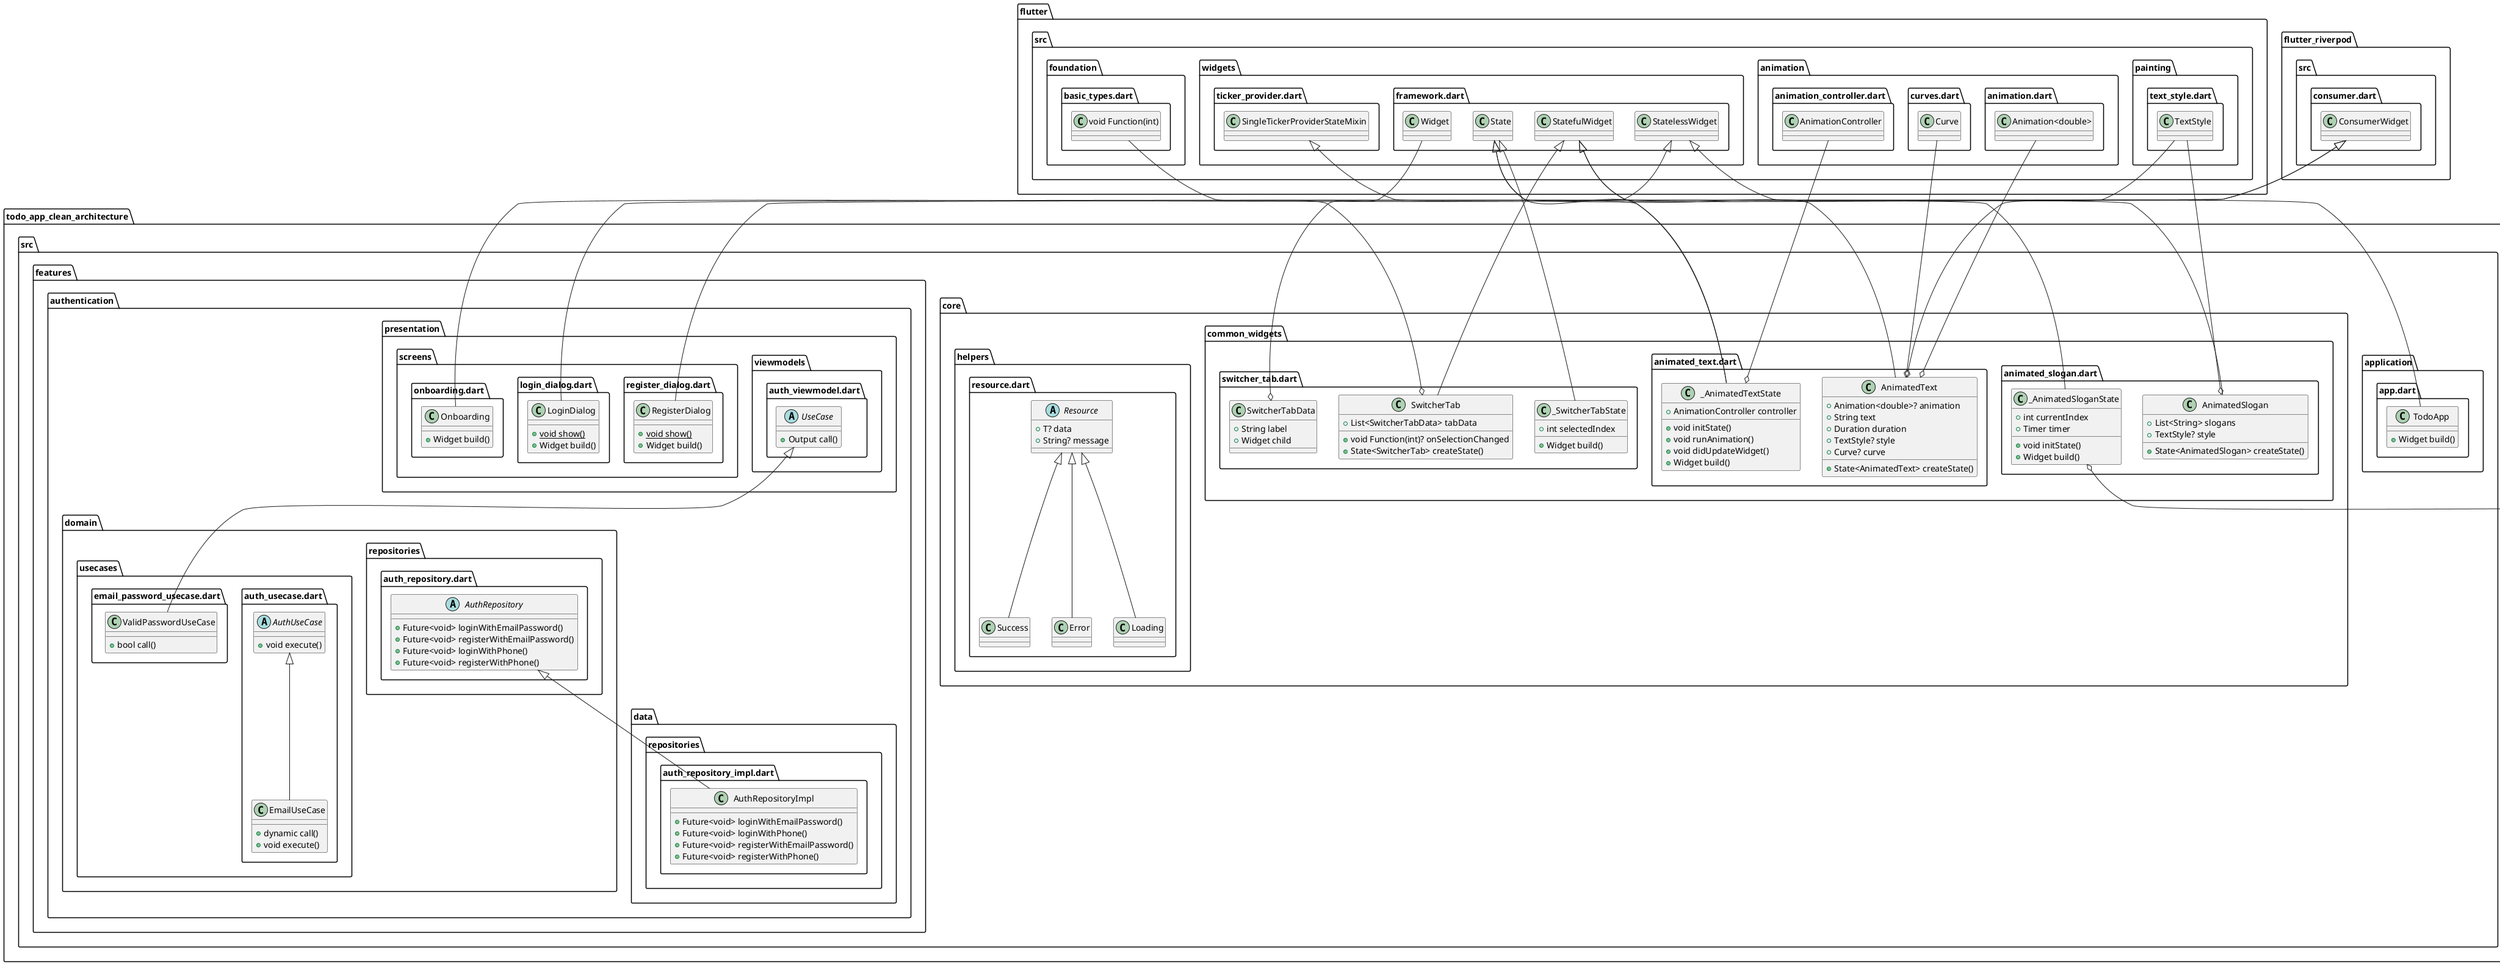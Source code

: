 @startuml
set namespaceSeparator ::

class "todo_app_clean_architecture::firebase_options.dart::DefaultFirebaseOptions" {
  {static} +FirebaseOptions web
  {static} +FirebaseOptions android
  {static} +FirebaseOptions ios
  {static} +FirebaseOptions currentPlatform
}

"todo_app_clean_architecture::firebase_options.dart::DefaultFirebaseOptions" o-- "firebase_core_platform_interface::firebase_core_platform_interface.dart::FirebaseOptions"

class "todo_app_clean_architecture::generated::assets.dart::Assets" {
  {static} +String assetsOnboard
}

class "todo_app_clean_architecture::src::application::app.dart::TodoApp" {
  +Widget build()
}

"flutter::src::widgets::framework.dart::StatelessWidget" <|-- "todo_app_clean_architecture::src::application::app.dart::TodoApp"

class "todo_app_clean_architecture::src::core::common_widgets::animated_slogan.dart::AnimatedSlogan" {
  +List<String> slogans
  +TextStyle? style
  +State<AnimatedSlogan> createState()
}

"todo_app_clean_architecture::src::core::common_widgets::animated_slogan.dart::AnimatedSlogan" o-- "flutter::src::painting::text_style.dart::TextStyle"
"flutter::src::widgets::framework.dart::StatefulWidget" <|-- "todo_app_clean_architecture::src::core::common_widgets::animated_slogan.dart::AnimatedSlogan"

class "todo_app_clean_architecture::src::core::common_widgets::animated_slogan.dart::_AnimatedSloganState" {
  +int currentIndex
  +Timer timer
  +void initState()
  +Widget build()
}

"todo_app_clean_architecture::src::core::common_widgets::animated_slogan.dart::_AnimatedSloganState" o-- "dart::async::Timer"
"flutter::src::widgets::framework.dart::State" <|-- "todo_app_clean_architecture::src::core::common_widgets::animated_slogan.dart::_AnimatedSloganState"

class "todo_app_clean_architecture::src::core::common_widgets::animated_text.dart::AnimatedText" {
  +Animation<double>? animation
  +String text
  +Duration duration
  +TextStyle? style
  +Curve? curve
  +State<AnimatedText> createState()
}

"todo_app_clean_architecture::src::core::common_widgets::animated_text.dart::AnimatedText" o-- "flutter::src::animation::animation.dart::Animation<double>"
"todo_app_clean_architecture::src::core::common_widgets::animated_text.dart::AnimatedText" o-- "flutter::src::painting::text_style.dart::TextStyle"
"todo_app_clean_architecture::src::core::common_widgets::animated_text.dart::AnimatedText" o-- "flutter::src::animation::curves.dart::Curve"
"flutter::src::widgets::framework.dart::StatefulWidget" <|-- "todo_app_clean_architecture::src::core::common_widgets::animated_text.dart::AnimatedText"

class "todo_app_clean_architecture::src::core::common_widgets::animated_text.dart::_AnimatedTextState" {
  +AnimationController controller
  +void initState()
  +void runAnimation()
  +void didUpdateWidget()
  +Widget build()
}

"todo_app_clean_architecture::src::core::common_widgets::animated_text.dart::_AnimatedTextState" o-- "flutter::src::animation::animation_controller.dart::AnimationController"
"flutter::src::widgets::framework.dart::State" <|-- "todo_app_clean_architecture::src::core::common_widgets::animated_text.dart::_AnimatedTextState"
"flutter::src::widgets::ticker_provider.dart::SingleTickerProviderStateMixin" <|-- "todo_app_clean_architecture::src::core::common_widgets::animated_text.dart::_AnimatedTextState"

class "todo_app_clean_architecture::src::core::common_widgets::switcher_tab.dart::SwitcherTabData" {
  +String label
  +Widget child
}

"todo_app_clean_architecture::src::core::common_widgets::switcher_tab.dart::SwitcherTabData" o-- "flutter::src::widgets::framework.dart::Widget"

class "todo_app_clean_architecture::src::core::common_widgets::switcher_tab.dart::SwitcherTab" {
  +List<SwitcherTabData> tabData
  +void Function(int)? onSelectionChanged
  +State<SwitcherTab> createState()
}

"todo_app_clean_architecture::src::core::common_widgets::switcher_tab.dart::SwitcherTab" o-- "flutter::src::foundation::basic_types.dart::void Function(int)"
"flutter::src::widgets::framework.dart::StatefulWidget" <|-- "todo_app_clean_architecture::src::core::common_widgets::switcher_tab.dart::SwitcherTab"

class "todo_app_clean_architecture::src::core::common_widgets::switcher_tab.dart::_SwitcherTabState" {
  +int selectedIndex
  +Widget build()
}

"flutter::src::widgets::framework.dart::State" <|-- "todo_app_clean_architecture::src::core::common_widgets::switcher_tab.dart::_SwitcherTabState"

abstract class "todo_app_clean_architecture::src::core::helpers::resource.dart::Resource" {
  +T? data
  +String? message
}

class "todo_app_clean_architecture::src::core::helpers::resource.dart::Success" {
}

"todo_app_clean_architecture::src::core::helpers::resource.dart::Resource" <|-- "todo_app_clean_architecture::src::core::helpers::resource.dart::Success"

class "todo_app_clean_architecture::src::core::helpers::resource.dart::Error" {
}

"todo_app_clean_architecture::src::core::helpers::resource.dart::Resource" <|-- "todo_app_clean_architecture::src::core::helpers::resource.dart::Error"

class "todo_app_clean_architecture::src::core::helpers::resource.dart::Loading" {
}

"todo_app_clean_architecture::src::core::helpers::resource.dart::Resource" <|-- "todo_app_clean_architecture::src::core::helpers::resource.dart::Loading"

class "todo_app_clean_architecture::src::features::authentication::data::repositories::auth_repository_impl.dart::AuthRepositoryImpl" {
  +Future<void> loginWithEmailPassword()
  +Future<void> loginWithPhone()
  +Future<void> registerWithEmailPassword()
  +Future<void> registerWithPhone()
}

"todo_app_clean_architecture::src::features::authentication::domain::repositories::auth_repository.dart::AuthRepository" <|-- "todo_app_clean_architecture::src::features::authentication::data::repositories::auth_repository_impl.dart::AuthRepositoryImpl"

abstract class "todo_app_clean_architecture::src::features::authentication::domain::repositories::auth_repository.dart::AuthRepository" {
  +Future<void> loginWithEmailPassword()
  +Future<void> registerWithEmailPassword()
  +Future<void> loginWithPhone()
  +Future<void> registerWithPhone()
}

abstract class "todo_app_clean_architecture::src::features::authentication::domain::usecases::auth_usecase.dart::AuthUseCase" {
  +void execute()
}

class "todo_app_clean_architecture::src::features::authentication::domain::usecases::auth_usecase.dart::EmailUseCase" {
  +dynamic call()
  +void execute()
}

"todo_app_clean_architecture::src::features::authentication::domain::usecases::auth_usecase.dart::AuthUseCase" <|-- "todo_app_clean_architecture::src::features::authentication::domain::usecases::auth_usecase.dart::EmailUseCase"

class "todo_app_clean_architecture::src::features::authentication::domain::usecases::email_password_usecase.dart::ValidPasswordUseCase" {
  +bool call()
}

"todo_app_clean_architecture::src::features::authentication::presentation::viewmodels::auth_viewmodel.dart::UseCase" <|-- "todo_app_clean_architecture::src::features::authentication::domain::usecases::email_password_usecase.dart::ValidPasswordUseCase"

class "todo_app_clean_architecture::src::features::authentication::presentation::screens::login_dialog.dart::LoginDialog" {
  {static} +void show()
  +Widget build()
}

"flutter_riverpod::src::consumer.dart::ConsumerWidget" <|-- "todo_app_clean_architecture::src::features::authentication::presentation::screens::login_dialog.dart::LoginDialog"

class "todo_app_clean_architecture::src::features::authentication::presentation::screens::onboarding.dart::Onboarding" {
  +Widget build()
}

"flutter::src::widgets::framework.dart::StatelessWidget" <|-- "todo_app_clean_architecture::src::features::authentication::presentation::screens::onboarding.dart::Onboarding"

class "todo_app_clean_architecture::src::features::authentication::presentation::screens::register_dialog.dart::RegisterDialog" {
  {static} +void show()
  +Widget build()
}

"flutter_riverpod::src::consumer.dart::ConsumerWidget" <|-- "todo_app_clean_architecture::src::features::authentication::presentation::screens::register_dialog.dart::RegisterDialog"

abstract class "todo_app_clean_architecture::src::features::authentication::presentation::viewmodels::auth_viewmodel.dart::UseCase" {
  +Output call()
}


@enduml